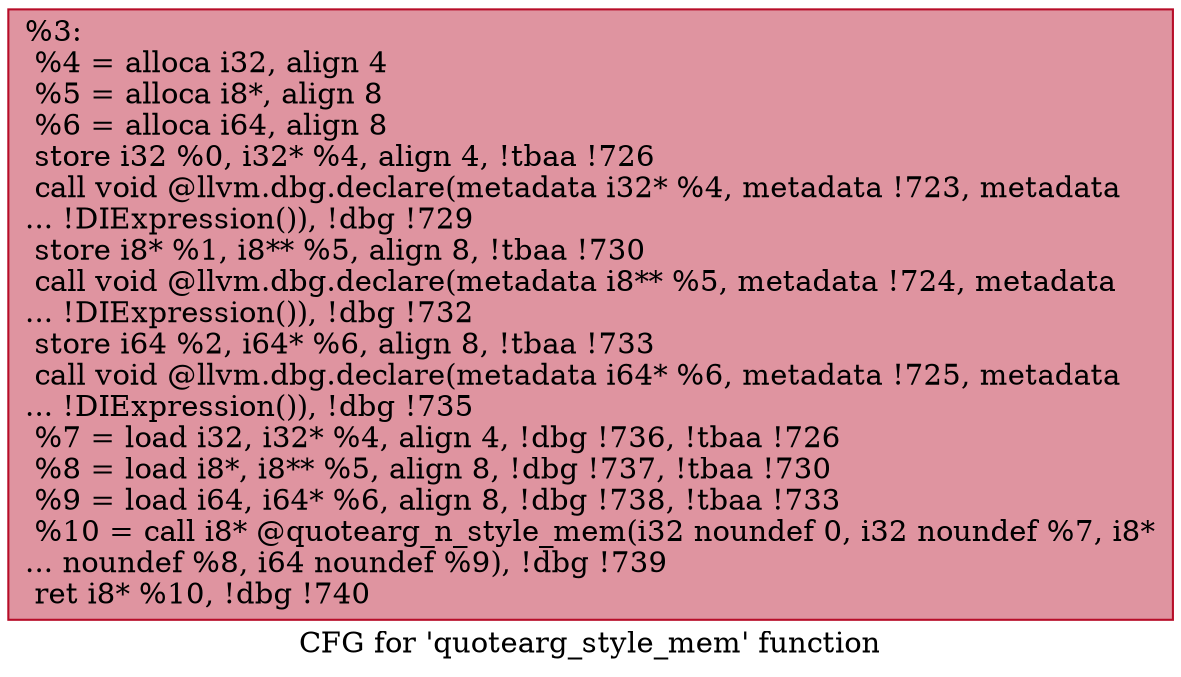 digraph "CFG for 'quotearg_style_mem' function" {
	label="CFG for 'quotearg_style_mem' function";

	Node0x10f1880 [shape=record,color="#b70d28ff", style=filled, fillcolor="#b70d2870",label="{%3:\l  %4 = alloca i32, align 4\l  %5 = alloca i8*, align 8\l  %6 = alloca i64, align 8\l  store i32 %0, i32* %4, align 4, !tbaa !726\l  call void @llvm.dbg.declare(metadata i32* %4, metadata !723, metadata\l... !DIExpression()), !dbg !729\l  store i8* %1, i8** %5, align 8, !tbaa !730\l  call void @llvm.dbg.declare(metadata i8** %5, metadata !724, metadata\l... !DIExpression()), !dbg !732\l  store i64 %2, i64* %6, align 8, !tbaa !733\l  call void @llvm.dbg.declare(metadata i64* %6, metadata !725, metadata\l... !DIExpression()), !dbg !735\l  %7 = load i32, i32* %4, align 4, !dbg !736, !tbaa !726\l  %8 = load i8*, i8** %5, align 8, !dbg !737, !tbaa !730\l  %9 = load i64, i64* %6, align 8, !dbg !738, !tbaa !733\l  %10 = call i8* @quotearg_n_style_mem(i32 noundef 0, i32 noundef %7, i8*\l... noundef %8, i64 noundef %9), !dbg !739\l  ret i8* %10, !dbg !740\l}"];
}
